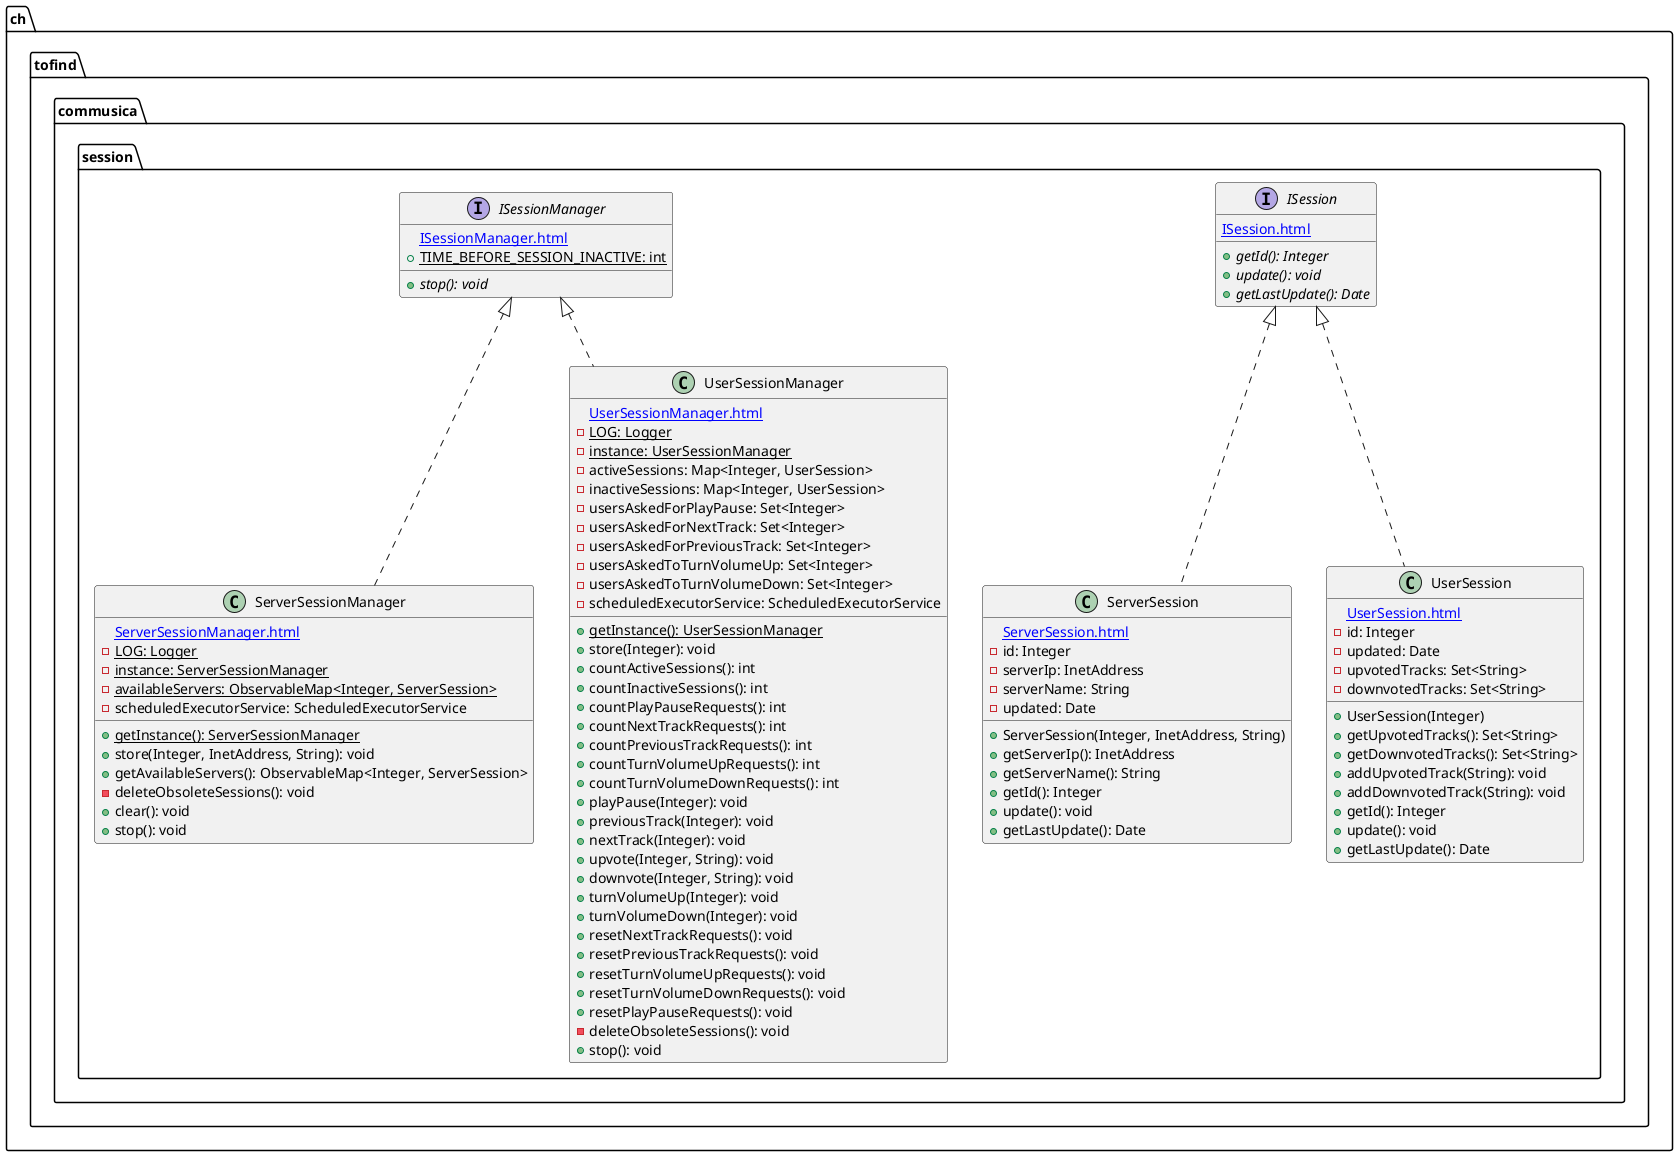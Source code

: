 @startuml

    namespace ch.tofind.commusica.session {

        class ServerSessionManager {
            [[ServerSessionManager.html]]
            {static} -LOG: Logger
            {static} -instance: ServerSessionManager
            {static} -availableServers: ObservableMap<Integer, ServerSession>
            -scheduledExecutorService: ScheduledExecutorService
            {static} +getInstance(): ServerSessionManager
            +store(Integer, InetAddress, String): void
            +getAvailableServers(): ObservableMap<Integer, ServerSession>
            -deleteObsoleteSessions(): void
            +clear(): void
            +stop(): void
        }

        class UserSessionManager {
            [[UserSessionManager.html]]
            {static} -LOG: Logger
            {static} -instance: UserSessionManager
            -activeSessions: Map<Integer, UserSession>
            -inactiveSessions: Map<Integer, UserSession>
            -usersAskedForPlayPause: Set<Integer>
            -usersAskedForNextTrack: Set<Integer>
            -usersAskedForPreviousTrack: Set<Integer>
            -usersAskedToTurnVolumeUp: Set<Integer>
            -usersAskedToTurnVolumeDown: Set<Integer>
            -scheduledExecutorService: ScheduledExecutorService
            {static} +getInstance(): UserSessionManager
            +store(Integer): void
            +countActiveSessions(): int
            +countInactiveSessions(): int
            +countPlayPauseRequests(): int
            +countNextTrackRequests(): int
            +countPreviousTrackRequests(): int
            +countTurnVolumeUpRequests(): int
            +countTurnVolumeDownRequests(): int
            +playPause(Integer): void
            +previousTrack(Integer): void
            +nextTrack(Integer): void
            +upvote(Integer, String): void
            +downvote(Integer, String): void
            +turnVolumeUp(Integer): void
            +turnVolumeDown(Integer): void
            +resetNextTrackRequests(): void
            +resetPreviousTrackRequests(): void
            +resetTurnVolumeUpRequests(): void
            +resetTurnVolumeDownRequests(): void
            +resetPlayPauseRequests(): void
            -deleteObsoleteSessions(): void
            +stop(): void
        }

        interface ISession {
            [[ISession.html]]
            {abstract} +getId(): Integer
            {abstract} +update(): void
            {abstract} +getLastUpdate(): Date
        }

        class ServerSession {
            [[ServerSession.html]]
            -id: Integer
            -serverIp: InetAddress
            -serverName: String
            -updated: Date
            +ServerSession(Integer, InetAddress, String)
            +getServerIp(): InetAddress
            +getServerName(): String
            +getId(): Integer
            +update(): void
            +getLastUpdate(): Date
        }

        interface ISessionManager {
            [[ISessionManager.html]]
            {static} +TIME_BEFORE_SESSION_INACTIVE: int
            {abstract} +stop(): void
        }

        class UserSession {
            [[UserSession.html]]
            -id: Integer
            -updated: Date
            -upvotedTracks: Set<String>
            -downvotedTracks: Set<String>
            +UserSession(Integer)
            +getUpvotedTracks(): Set<String>
            +getDownvotedTracks(): Set<String>
            +addUpvotedTrack(String): void
            +addDownvotedTrack(String): void
            +getId(): Integer
            +update(): void
            +getLastUpdate(): Date
        }

        ISessionManager <|.. ServerSessionManager

        ISessionManager <|.. UserSessionManager

        ISession <|.. ServerSession

        ISession <|.. UserSession

    }

@enduml
